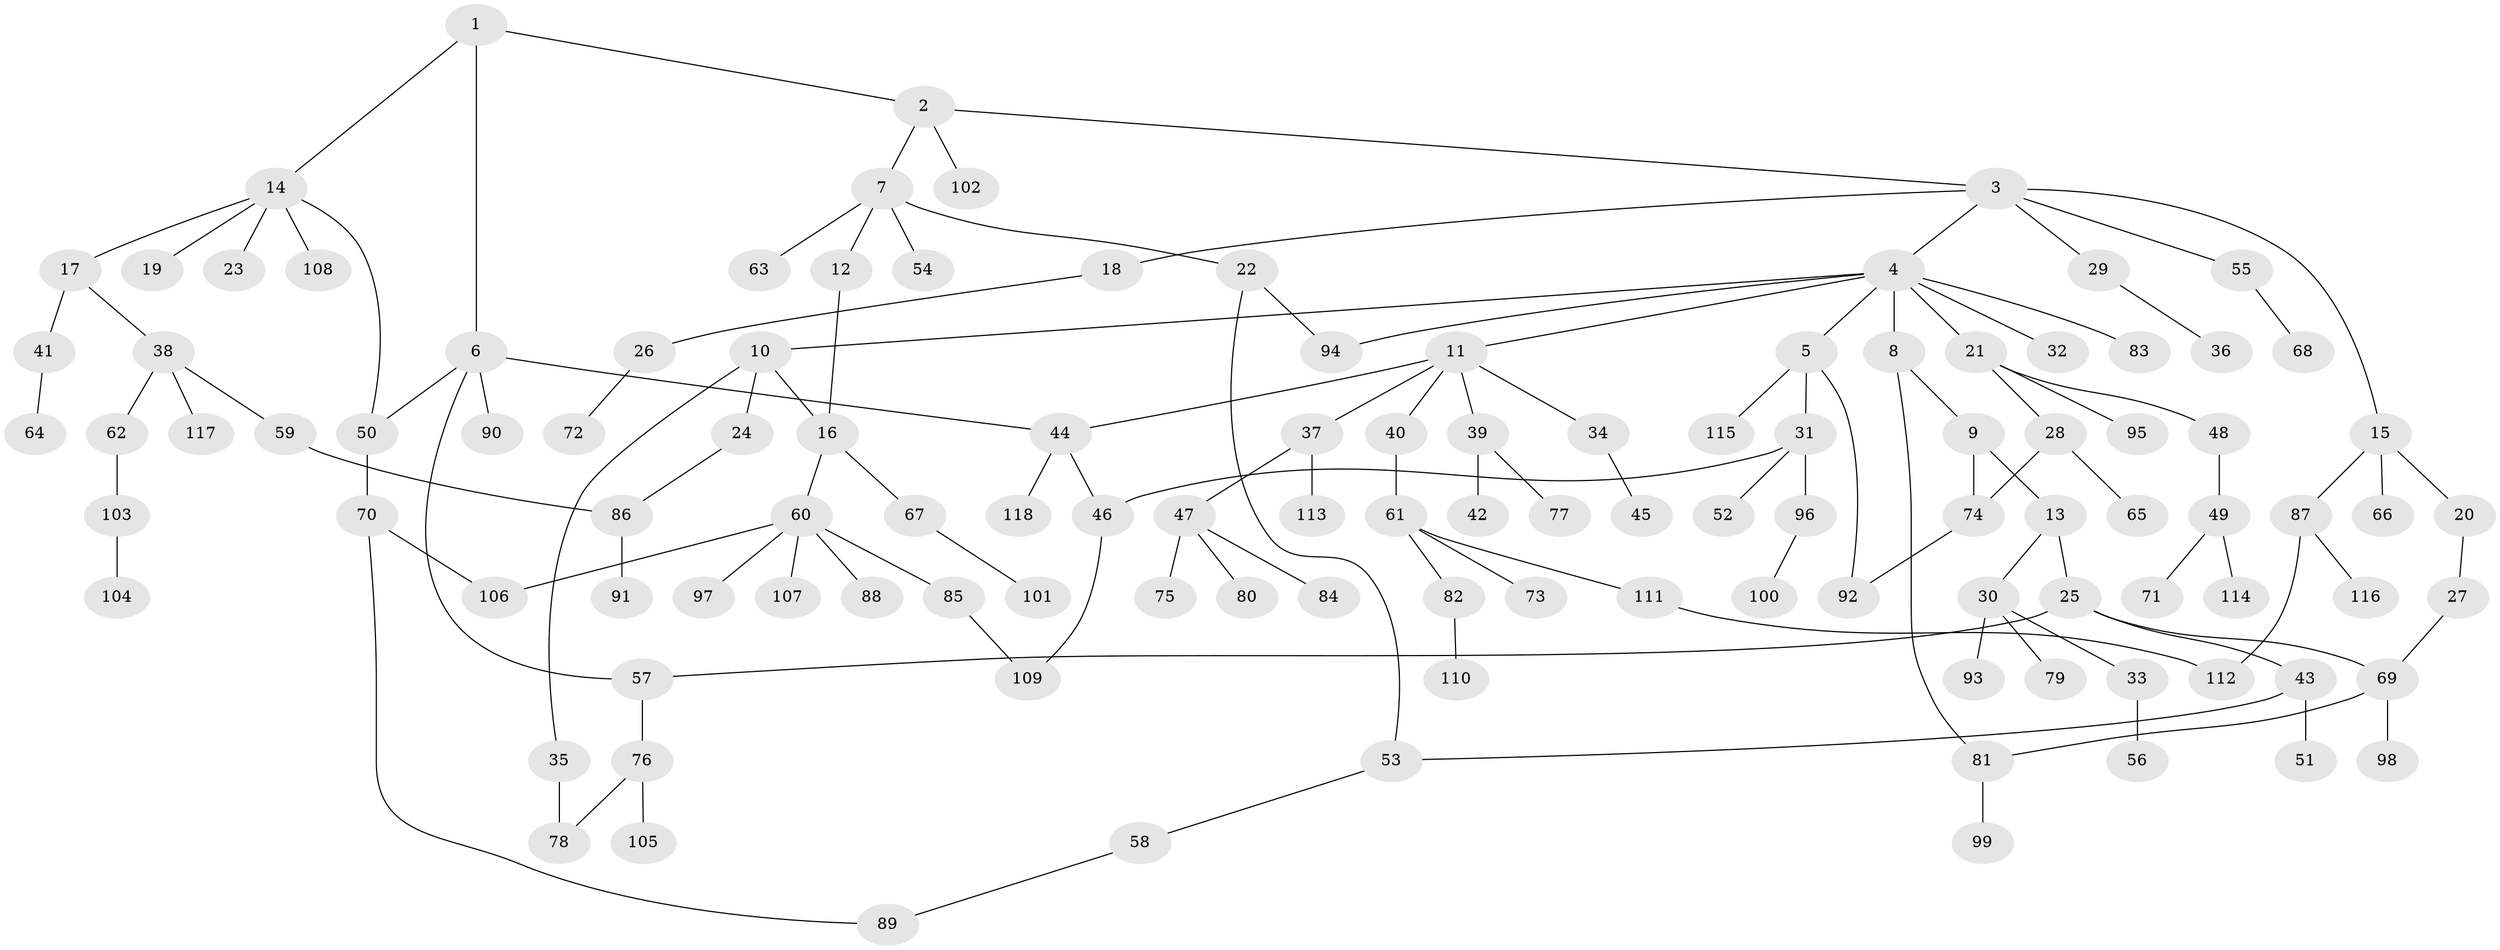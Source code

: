 // Generated by graph-tools (version 1.1) at 2025/00/03/09/25 03:00:58]
// undirected, 118 vertices, 134 edges
graph export_dot {
graph [start="1"]
  node [color=gray90,style=filled];
  1;
  2;
  3;
  4;
  5;
  6;
  7;
  8;
  9;
  10;
  11;
  12;
  13;
  14;
  15;
  16;
  17;
  18;
  19;
  20;
  21;
  22;
  23;
  24;
  25;
  26;
  27;
  28;
  29;
  30;
  31;
  32;
  33;
  34;
  35;
  36;
  37;
  38;
  39;
  40;
  41;
  42;
  43;
  44;
  45;
  46;
  47;
  48;
  49;
  50;
  51;
  52;
  53;
  54;
  55;
  56;
  57;
  58;
  59;
  60;
  61;
  62;
  63;
  64;
  65;
  66;
  67;
  68;
  69;
  70;
  71;
  72;
  73;
  74;
  75;
  76;
  77;
  78;
  79;
  80;
  81;
  82;
  83;
  84;
  85;
  86;
  87;
  88;
  89;
  90;
  91;
  92;
  93;
  94;
  95;
  96;
  97;
  98;
  99;
  100;
  101;
  102;
  103;
  104;
  105;
  106;
  107;
  108;
  109;
  110;
  111;
  112;
  113;
  114;
  115;
  116;
  117;
  118;
  1 -- 2;
  1 -- 6;
  1 -- 14;
  2 -- 3;
  2 -- 7;
  2 -- 102;
  3 -- 4;
  3 -- 15;
  3 -- 18;
  3 -- 29;
  3 -- 55;
  4 -- 5;
  4 -- 8;
  4 -- 10;
  4 -- 11;
  4 -- 21;
  4 -- 32;
  4 -- 83;
  4 -- 94;
  5 -- 31;
  5 -- 92;
  5 -- 115;
  6 -- 57;
  6 -- 90;
  6 -- 50;
  6 -- 44;
  7 -- 12;
  7 -- 22;
  7 -- 54;
  7 -- 63;
  8 -- 9;
  8 -- 81;
  9 -- 13;
  9 -- 74;
  10 -- 24;
  10 -- 35;
  10 -- 16;
  11 -- 34;
  11 -- 37;
  11 -- 39;
  11 -- 40;
  11 -- 44;
  12 -- 16;
  13 -- 25;
  13 -- 30;
  14 -- 17;
  14 -- 19;
  14 -- 23;
  14 -- 50;
  14 -- 108;
  15 -- 20;
  15 -- 66;
  15 -- 87;
  16 -- 60;
  16 -- 67;
  17 -- 38;
  17 -- 41;
  18 -- 26;
  20 -- 27;
  21 -- 28;
  21 -- 48;
  21 -- 95;
  22 -- 53;
  22 -- 94;
  24 -- 86;
  25 -- 43;
  25 -- 69;
  25 -- 57;
  26 -- 72;
  27 -- 69;
  28 -- 65;
  28 -- 74;
  29 -- 36;
  30 -- 33;
  30 -- 79;
  30 -- 93;
  31 -- 46;
  31 -- 52;
  31 -- 96;
  33 -- 56;
  34 -- 45;
  35 -- 78;
  37 -- 47;
  37 -- 113;
  38 -- 59;
  38 -- 62;
  38 -- 117;
  39 -- 42;
  39 -- 77;
  40 -- 61;
  41 -- 64;
  43 -- 51;
  43 -- 53;
  44 -- 118;
  44 -- 46;
  46 -- 109;
  47 -- 75;
  47 -- 80;
  47 -- 84;
  48 -- 49;
  49 -- 71;
  49 -- 114;
  50 -- 70;
  53 -- 58;
  55 -- 68;
  57 -- 76;
  58 -- 89;
  59 -- 86;
  60 -- 85;
  60 -- 88;
  60 -- 97;
  60 -- 106;
  60 -- 107;
  61 -- 73;
  61 -- 82;
  61 -- 111;
  62 -- 103;
  67 -- 101;
  69 -- 81;
  69 -- 98;
  70 -- 89;
  70 -- 106;
  74 -- 92;
  76 -- 105;
  76 -- 78;
  81 -- 99;
  82 -- 110;
  85 -- 109;
  86 -- 91;
  87 -- 112;
  87 -- 116;
  96 -- 100;
  103 -- 104;
  111 -- 112;
}
